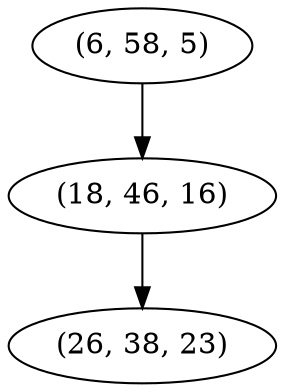 digraph tree {
    "(6, 58, 5)";
    "(18, 46, 16)";
    "(26, 38, 23)";
    "(6, 58, 5)" -> "(18, 46, 16)";
    "(18, 46, 16)" -> "(26, 38, 23)";
}
